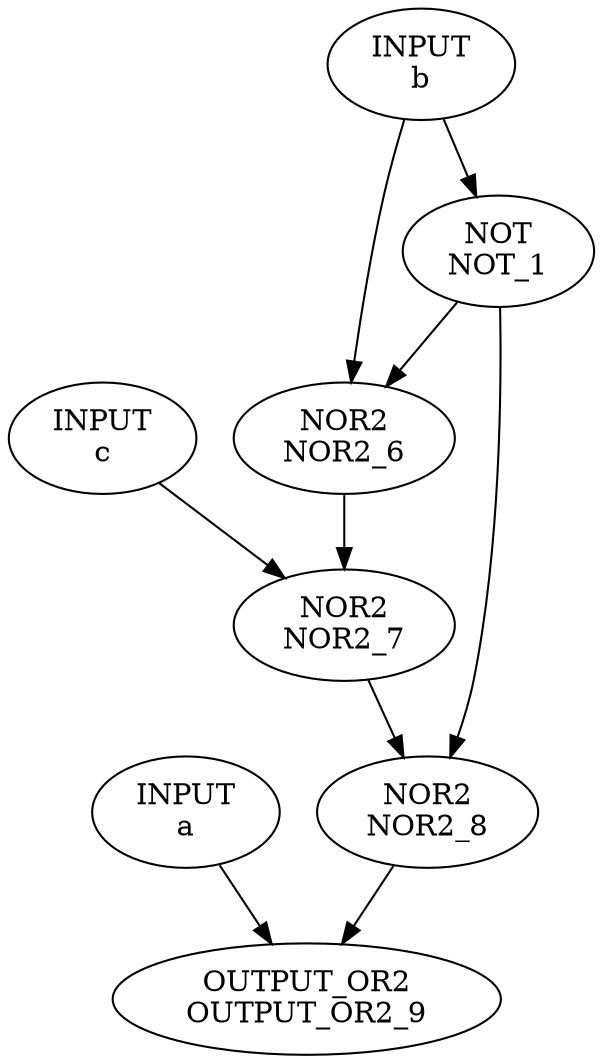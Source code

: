 strict digraph G {
  NOT_1 [ label="NOT
NOT_1" ];
  b [ label="INPUT
b" ];
  NOR2_6 [ label="NOR2
NOR2_6" ];
  NOR2_7 [ label="NOR2
NOR2_7" ];
  c [ label="INPUT
c" ];
  NOR2_8 [ label="NOR2
NOR2_8" ];
  OUTPUT_OR2_9 [ label="OUTPUT_OR2
OUTPUT_OR2_9" ];
  a [ label="INPUT
a" ];
  b -> NOT_1 [ label="" ];
  b -> NOR2_6 [ label="" ];
  NOR2_6 -> NOR2_7 [ label="" ];
  c -> NOR2_7 [ label="" ];
  NOR2_7 -> NOR2_8 [ label="" ];
  NOR2_8 -> OUTPUT_OR2_9 [ label="" ];
  a -> OUTPUT_OR2_9 [ label="" ];
  NOT_1 -> NOR2_6 [ label="" ];
  NOT_1 -> NOR2_8 [ label="" ];
}
